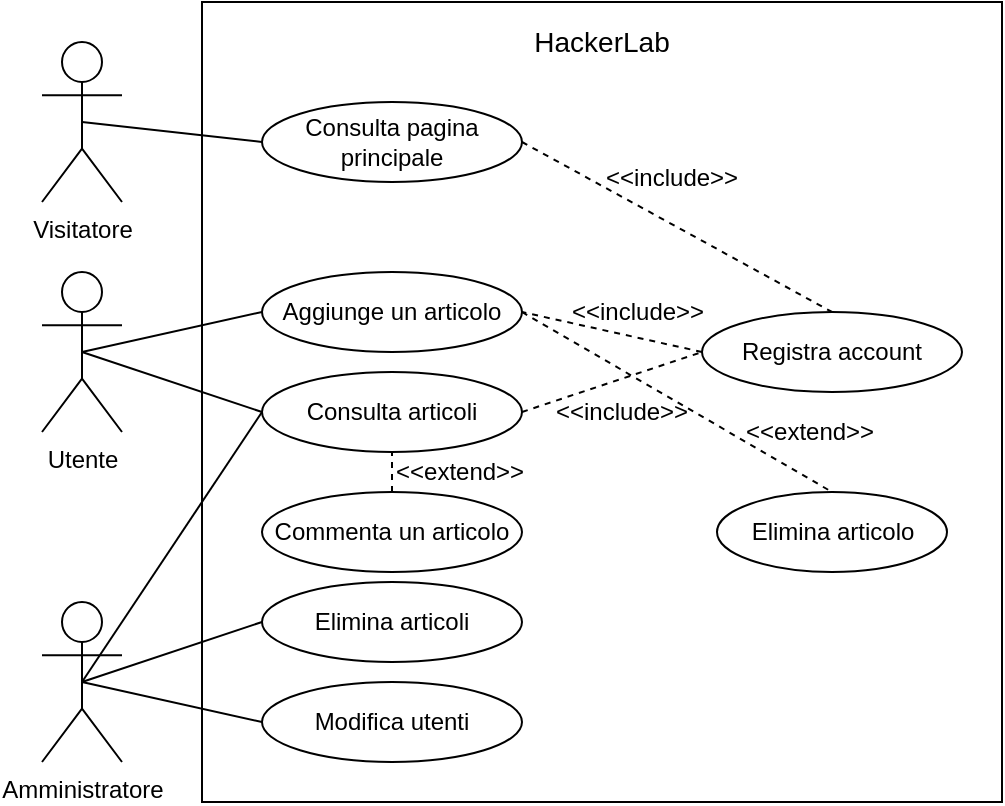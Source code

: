 <mxfile pages="1" version="11.2.8" type="device"><diagram id="sbyaJxi9hFxYr8YuSh4G" name="Page-1"><mxGraphModel dx="1186" dy="542" grid="1" gridSize="10" guides="1" tooltips="1" connect="1" arrows="1" fold="1" page="1" pageScale="1" pageWidth="827" pageHeight="1169" math="0" shadow="0"><root><mxCell id="0"/><mxCell id="1" parent="0"/><mxCell id="0KxDVSlBxjNB4GuQWM1J-1" value="" style="whiteSpace=wrap;html=1;aspect=fixed;" parent="1" vertex="1"><mxGeometry x="190" y="50" width="400" height="400" as="geometry"/></mxCell><mxCell id="0KxDVSlBxjNB4GuQWM1J-2" value="&lt;font style=&quot;font-size: 14px&quot;&gt;HackerLab&lt;/font&gt;" style="text;html=1;strokeColor=none;fillColor=none;align=center;verticalAlign=middle;whiteSpace=wrap;rounded=0;" parent="1" vertex="1"><mxGeometry x="370" y="60" width="40" height="20" as="geometry"/></mxCell><mxCell id="0KxDVSlBxjNB4GuQWM1J-3" value="Utente" style="shape=umlActor;verticalLabelPosition=bottom;labelBackgroundColor=#ffffff;verticalAlign=top;html=1;outlineConnect=0;" parent="1" vertex="1"><mxGeometry x="110" y="185" width="40" height="80" as="geometry"/></mxCell><mxCell id="0KxDVSlBxjNB4GuQWM1J-6" value="Amministratore" style="shape=umlActor;verticalLabelPosition=bottom;labelBackgroundColor=#ffffff;verticalAlign=top;html=1;outlineConnect=0;" parent="1" vertex="1"><mxGeometry x="110" y="350" width="40" height="80" as="geometry"/></mxCell><mxCell id="0KxDVSlBxjNB4GuQWM1J-7" value="Consulta articoli" style="ellipse;whiteSpace=wrap;html=1;" parent="1" vertex="1"><mxGeometry x="220" y="235" width="130" height="40" as="geometry"/></mxCell><mxCell id="0KxDVSlBxjNB4GuQWM1J-8" value="Registra account" style="ellipse;whiteSpace=wrap;html=1;" parent="1" vertex="1"><mxGeometry x="440" y="205" width="130" height="40" as="geometry"/></mxCell><mxCell id="0KxDVSlBxjNB4GuQWM1J-9" value="Commenta un articolo" style="ellipse;whiteSpace=wrap;html=1;" parent="1" vertex="1"><mxGeometry x="220" y="295" width="130" height="40" as="geometry"/></mxCell><mxCell id="0KxDVSlBxjNB4GuQWM1J-10" value="Aggiunge un articolo" style="ellipse;whiteSpace=wrap;html=1;" parent="1" vertex="1"><mxGeometry x="220" y="185" width="130" height="40" as="geometry"/></mxCell><mxCell id="0KxDVSlBxjNB4GuQWM1J-12" value="" style="endArrow=none;html=1;entryX=0;entryY=0.5;entryDx=0;entryDy=0;exitX=0.5;exitY=0.5;exitDx=0;exitDy=0;exitPerimeter=0;" parent="1" source="0KxDVSlBxjNB4GuQWM1J-3" target="0KxDVSlBxjNB4GuQWM1J-10" edge="1"><mxGeometry width="50" height="50" relative="1" as="geometry"><mxPoint x="150" y="115" as="sourcePoint"/><mxPoint x="200" y="65" as="targetPoint"/></mxGeometry></mxCell><mxCell id="0KxDVSlBxjNB4GuQWM1J-14" value="" style="endArrow=none;html=1;entryX=0;entryY=0.5;entryDx=0;entryDy=0;exitX=0.5;exitY=0.5;exitDx=0;exitDy=0;exitPerimeter=0;" parent="1" source="0KxDVSlBxjNB4GuQWM1J-3" target="0KxDVSlBxjNB4GuQWM1J-7" edge="1"><mxGeometry width="50" height="50" relative="1" as="geometry"><mxPoint x="150" y="110" as="sourcePoint"/><mxPoint x="230" y="100" as="targetPoint"/></mxGeometry></mxCell><mxCell id="0KxDVSlBxjNB4GuQWM1J-16" value="" style="endArrow=none;dashed=1;html=1;entryX=1;entryY=0.5;entryDx=0;entryDy=0;" parent="1" target="0KxDVSlBxjNB4GuQWM1J-10" edge="1"><mxGeometry width="50" height="50" relative="1" as="geometry"><mxPoint x="440" y="225" as="sourcePoint"/><mxPoint x="490" y="175" as="targetPoint"/></mxGeometry></mxCell><mxCell id="0KxDVSlBxjNB4GuQWM1J-17" value="" style="endArrow=none;dashed=1;html=1;entryX=0.5;entryY=1;entryDx=0;entryDy=0;exitX=0.5;exitY=0;exitDx=0;exitDy=0;" parent="1" source="0KxDVSlBxjNB4GuQWM1J-9" target="0KxDVSlBxjNB4GuQWM1J-7" edge="1"><mxGeometry width="50" height="50" relative="1" as="geometry"><mxPoint x="380" y="210" as="sourcePoint"/><mxPoint x="430" y="160" as="targetPoint"/></mxGeometry></mxCell><mxCell id="0KxDVSlBxjNB4GuQWM1J-18" value="" style="endArrow=none;dashed=1;html=1;exitX=1;exitY=0.5;exitDx=0;exitDy=0;entryX=0;entryY=0.5;entryDx=0;entryDy=0;" parent="1" source="0KxDVSlBxjNB4GuQWM1J-7" target="0KxDVSlBxjNB4GuQWM1J-8" edge="1"><mxGeometry width="50" height="50" relative="1" as="geometry"><mxPoint x="360" y="265" as="sourcePoint"/><mxPoint x="410" y="215" as="targetPoint"/></mxGeometry></mxCell><mxCell id="0KxDVSlBxjNB4GuQWM1J-19" value="Elimina articolo" style="ellipse;whiteSpace=wrap;html=1;" parent="1" vertex="1"><mxGeometry x="447.5" y="295" width="115" height="40" as="geometry"/></mxCell><mxCell id="0KxDVSlBxjNB4GuQWM1J-20" value="" style="endArrow=none;dashed=1;html=1;entryX=0.5;entryY=0;entryDx=0;entryDy=0;" parent="1" target="0KxDVSlBxjNB4GuQWM1J-19" edge="1"><mxGeometry width="50" height="50" relative="1" as="geometry"><mxPoint x="350" y="205" as="sourcePoint"/><mxPoint x="400" y="155" as="targetPoint"/></mxGeometry></mxCell><mxCell id="0KxDVSlBxjNB4GuQWM1J-22" value="Elimina articoli" style="ellipse;whiteSpace=wrap;html=1;" parent="1" vertex="1"><mxGeometry x="220" y="340" width="130" height="40" as="geometry"/></mxCell><mxCell id="0KxDVSlBxjNB4GuQWM1J-25" value="Modifica utenti" style="ellipse;whiteSpace=wrap;html=1;" parent="1" vertex="1"><mxGeometry x="220" y="390" width="130" height="40" as="geometry"/></mxCell><mxCell id="0KxDVSlBxjNB4GuQWM1J-26" value="" style="endArrow=none;html=1;exitX=0.5;exitY=0.5;exitDx=0;exitDy=0;exitPerimeter=0;entryX=0;entryY=0.5;entryDx=0;entryDy=0;" parent="1" source="0KxDVSlBxjNB4GuQWM1J-6" target="0KxDVSlBxjNB4GuQWM1J-22" edge="1"><mxGeometry width="50" height="50" relative="1" as="geometry"><mxPoint x="130" y="390" as="sourcePoint"/><mxPoint x="180" y="340" as="targetPoint"/></mxGeometry></mxCell><mxCell id="0KxDVSlBxjNB4GuQWM1J-27" value="" style="endArrow=none;html=1;exitX=0.5;exitY=0.5;exitDx=0;exitDy=0;exitPerimeter=0;entryX=0;entryY=0.5;entryDx=0;entryDy=0;" parent="1" source="0KxDVSlBxjNB4GuQWM1J-6" target="0KxDVSlBxjNB4GuQWM1J-25" edge="1"><mxGeometry width="50" height="50" relative="1" as="geometry"><mxPoint x="160" y="420" as="sourcePoint"/><mxPoint x="210" y="370" as="targetPoint"/></mxGeometry></mxCell><mxCell id="0KxDVSlBxjNB4GuQWM1J-28" value="" style="endArrow=none;html=1;entryX=0;entryY=0.5;entryDx=0;entryDy=0;" parent="1" target="0KxDVSlBxjNB4GuQWM1J-7" edge="1"><mxGeometry width="50" height="50" relative="1" as="geometry"><mxPoint x="130" y="390" as="sourcePoint"/><mxPoint x="200" y="320" as="targetPoint"/></mxGeometry></mxCell><mxCell id="HTCG1LJY4nv7u5I9aD2--2" value="&amp;lt;&amp;lt;extend&amp;gt;&amp;gt;" style="text;html=1;resizable=0;points=[];autosize=1;align=left;verticalAlign=top;spacingTop=-4;" vertex="1" parent="1"><mxGeometry x="460" y="255" width="80" height="20" as="geometry"/></mxCell><mxCell id="HTCG1LJY4nv7u5I9aD2--3" value="&amp;lt;&amp;lt;include&amp;gt;&amp;gt;" style="text;html=1;resizable=0;points=[];autosize=1;align=left;verticalAlign=top;spacingTop=-4;" vertex="1" parent="1"><mxGeometry x="373" y="195" width="80" height="20" as="geometry"/></mxCell><mxCell id="HTCG1LJY4nv7u5I9aD2--4" value="&amp;lt;&amp;lt;include&amp;gt;&amp;gt;" style="text;html=1;resizable=0;points=[];autosize=1;align=left;verticalAlign=top;spacingTop=-4;" vertex="1" parent="1"><mxGeometry x="365" y="245" width="80" height="20" as="geometry"/></mxCell><mxCell id="HTCG1LJY4nv7u5I9aD2--5" value="&amp;lt;&amp;lt;extend&amp;gt;&amp;gt;" style="text;html=1;resizable=0;points=[];autosize=1;align=left;verticalAlign=top;spacingTop=-4;" vertex="1" parent="1"><mxGeometry x="285" y="275" width="80" height="20" as="geometry"/></mxCell><mxCell id="HTCG1LJY4nv7u5I9aD2--6" value="Visitatore" style="shape=umlActor;verticalLabelPosition=bottom;labelBackgroundColor=#ffffff;verticalAlign=top;html=1;outlineConnect=0;" vertex="1" parent="1"><mxGeometry x="110" y="70" width="40" height="80" as="geometry"/></mxCell><mxCell id="HTCG1LJY4nv7u5I9aD2--7" value="Consulta pagina principale" style="ellipse;whiteSpace=wrap;html=1;" vertex="1" parent="1"><mxGeometry x="220" y="100" width="130" height="40" as="geometry"/></mxCell><mxCell id="HTCG1LJY4nv7u5I9aD2--9" value="" style="endArrow=none;html=1;exitX=0.5;exitY=0.5;exitDx=0;exitDy=0;exitPerimeter=0;entryX=0;entryY=0.5;entryDx=0;entryDy=0;" edge="1" parent="1" source="HTCG1LJY4nv7u5I9aD2--6" target="HTCG1LJY4nv7u5I9aD2--7"><mxGeometry width="50" height="50" relative="1" as="geometry"><mxPoint x="150" y="120" as="sourcePoint"/><mxPoint x="200" y="70" as="targetPoint"/></mxGeometry></mxCell><mxCell id="HTCG1LJY4nv7u5I9aD2--10" value="" style="endArrow=none;dashed=1;html=1;entryX=0.5;entryY=0;entryDx=0;entryDy=0;exitX=1;exitY=0.5;exitDx=0;exitDy=0;" edge="1" parent="1" source="HTCG1LJY4nv7u5I9aD2--7" target="0KxDVSlBxjNB4GuQWM1J-8"><mxGeometry width="50" height="50" relative="1" as="geometry"><mxPoint x="350" y="117.5" as="sourcePoint"/><mxPoint x="505" y="207.5" as="targetPoint"/></mxGeometry></mxCell><mxCell id="HTCG1LJY4nv7u5I9aD2--11" value="&amp;lt;&amp;lt;include&amp;gt;&amp;gt;" style="text;html=1;resizable=0;points=[];autosize=1;align=left;verticalAlign=top;spacingTop=-4;" vertex="1" parent="1"><mxGeometry x="390" y="127.5" width="80" height="20" as="geometry"/></mxCell></root></mxGraphModel></diagram></mxfile>